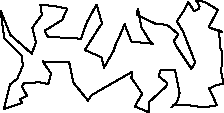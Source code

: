 unitsize(0.001cm);
draw((3140,1401)--(2937,1568));
draw((2937,1568)--(2741,1583));
draw((2741,1583)--(2408,1747));
draw((2408,1747)--(2426,1851));
draw((2426,1851)--(2489,1520));
draw((2489,1520)--(2642,1269));
draw((2642,1269)--(2698,1221));
draw((2698,1221)--(2639,1239));
draw((2639,1239)--(2312,1270));
draw((2312,1270)--(2191,1579));
draw((2191,1579)--(2132,1432));
draw((2132,1432)--(2009,1163));
draw((2009,1163)--(2030,1186));
draw((2030,1186)--(2000,1110));
draw((2000,1110)--(1829,812));
draw((1829,812)--(1782,995));
draw((1782,995)--(1490,1123));
draw((1490,1123)--(1729,1498));
draw((1729,1498)--(1794,1589));
draw((1794,1589)--(1697,1924));
draw((1697,1924)--(1526,1612));
draw((1526,1612)--(1423,1322));
draw((1423,1322)--(839,1355));
draw((839,1355)--(782,1462));
draw((782,1462)--(1090,1652));
draw((1090,1652)--(1182,1853));
draw((1182,1853)--(962,1895));
draw((962,1895)--(706,1925));
draw((706,1925)--(731,1741));
draw((731,1741)--(563,1513));
draw((563,1513)--(627,1261));
draw((627,1261)--(556,1056));
draw((556,1056)--(177,1390));
draw((177,1390)--(3,1817));
draw((3,1817)--(71,1323));
draw((71,1323)--(193,1210));
draw((193,1210)--(376,1018));
draw((376,1018)--(399,850));
draw((399,850)--(298,615));
draw((298,615)--(171,514));
draw((171,514)--(61,81));
draw((61,81)--(387,190));
draw((387,190)--(347,252));
draw((347,252)--(468,319));
draw((468,319)--(380,478));
draw((380,478)--(422,542));
draw((422,542)--(694,552));
draw((694,552)--(844,520));
draw((844,520)--(896,705));
draw((896,705)--(749,920));
draw((749,920)--(1213,910));
draw((1213,910)--(1286,550));
draw((1286,550)--(1517,266));
draw((1517,266)--(1538,224));
draw((1538,224)--(1612,328));
draw((1612,328)--(2330,741));
draw((2330,741)--(2310,635));
draw((2310,635)--(2503,352));
draw((2503,352)--(2372,127));
draw((2372,127)--(2630,20));
draw((2630,20)--(2614,195));
draw((2614,195)--(2929,485));
draw((2929,485)--(2938,543));
draw((2938,543)--(2800,653));
draw((2800,653)--(2801,695));
draw((2801,695)--(2830,775));
draw((2830,775)--(3084,774));
draw((3084,774)--(3084,748));
draw((3084,748)--(3162,367));
draw((3162,367)--(3123,217));
draw((3123,217)--(3017,108));
draw((3017,108)--(3060,155));
draw((3060,155)--(3292,152));
draw((3292,152)--(3595,111));
draw((3595,111)--(3821,147));
draw((3821,147)--(3684,445));
draw((3684,445)--(3829,513));
draw((3829,513)--(3938,516));
draw((3938,516)--(3896,742));
draw((3896,742)--(3918,1088));
draw((3918,1088)--(3876,1165));
draw((3876,1165)--(3858,1472));
draw((3858,1472)--(3904,1444));
draw((3904,1444)--(3675,1522));
draw((3675,1522)--(3834,1827));
draw((3834,1827)--(3782,1865));
draw((3782,1865)--(3611,1968));
draw((3611,1968)--(3453,1998));
draw((3453,1998)--(3515,1892));
draw((3515,1892)--(3507,1851));
draw((3507,1851)--(3417,1808));
draw((3417,1808)--(3317,1966));
draw((3317,1966)--(3245,1828));
draw((3245,1828)--(3114,1629));
draw((3114,1629)--(3220,1454));
draw((3220,1454)--(3438,901));
draw((3438,901)--(3370,791));
draw((3370,791)--(3133,1143));
draw((3133,1143)--(3058,1276));
draw((3058,1276)--(3140,1401));
